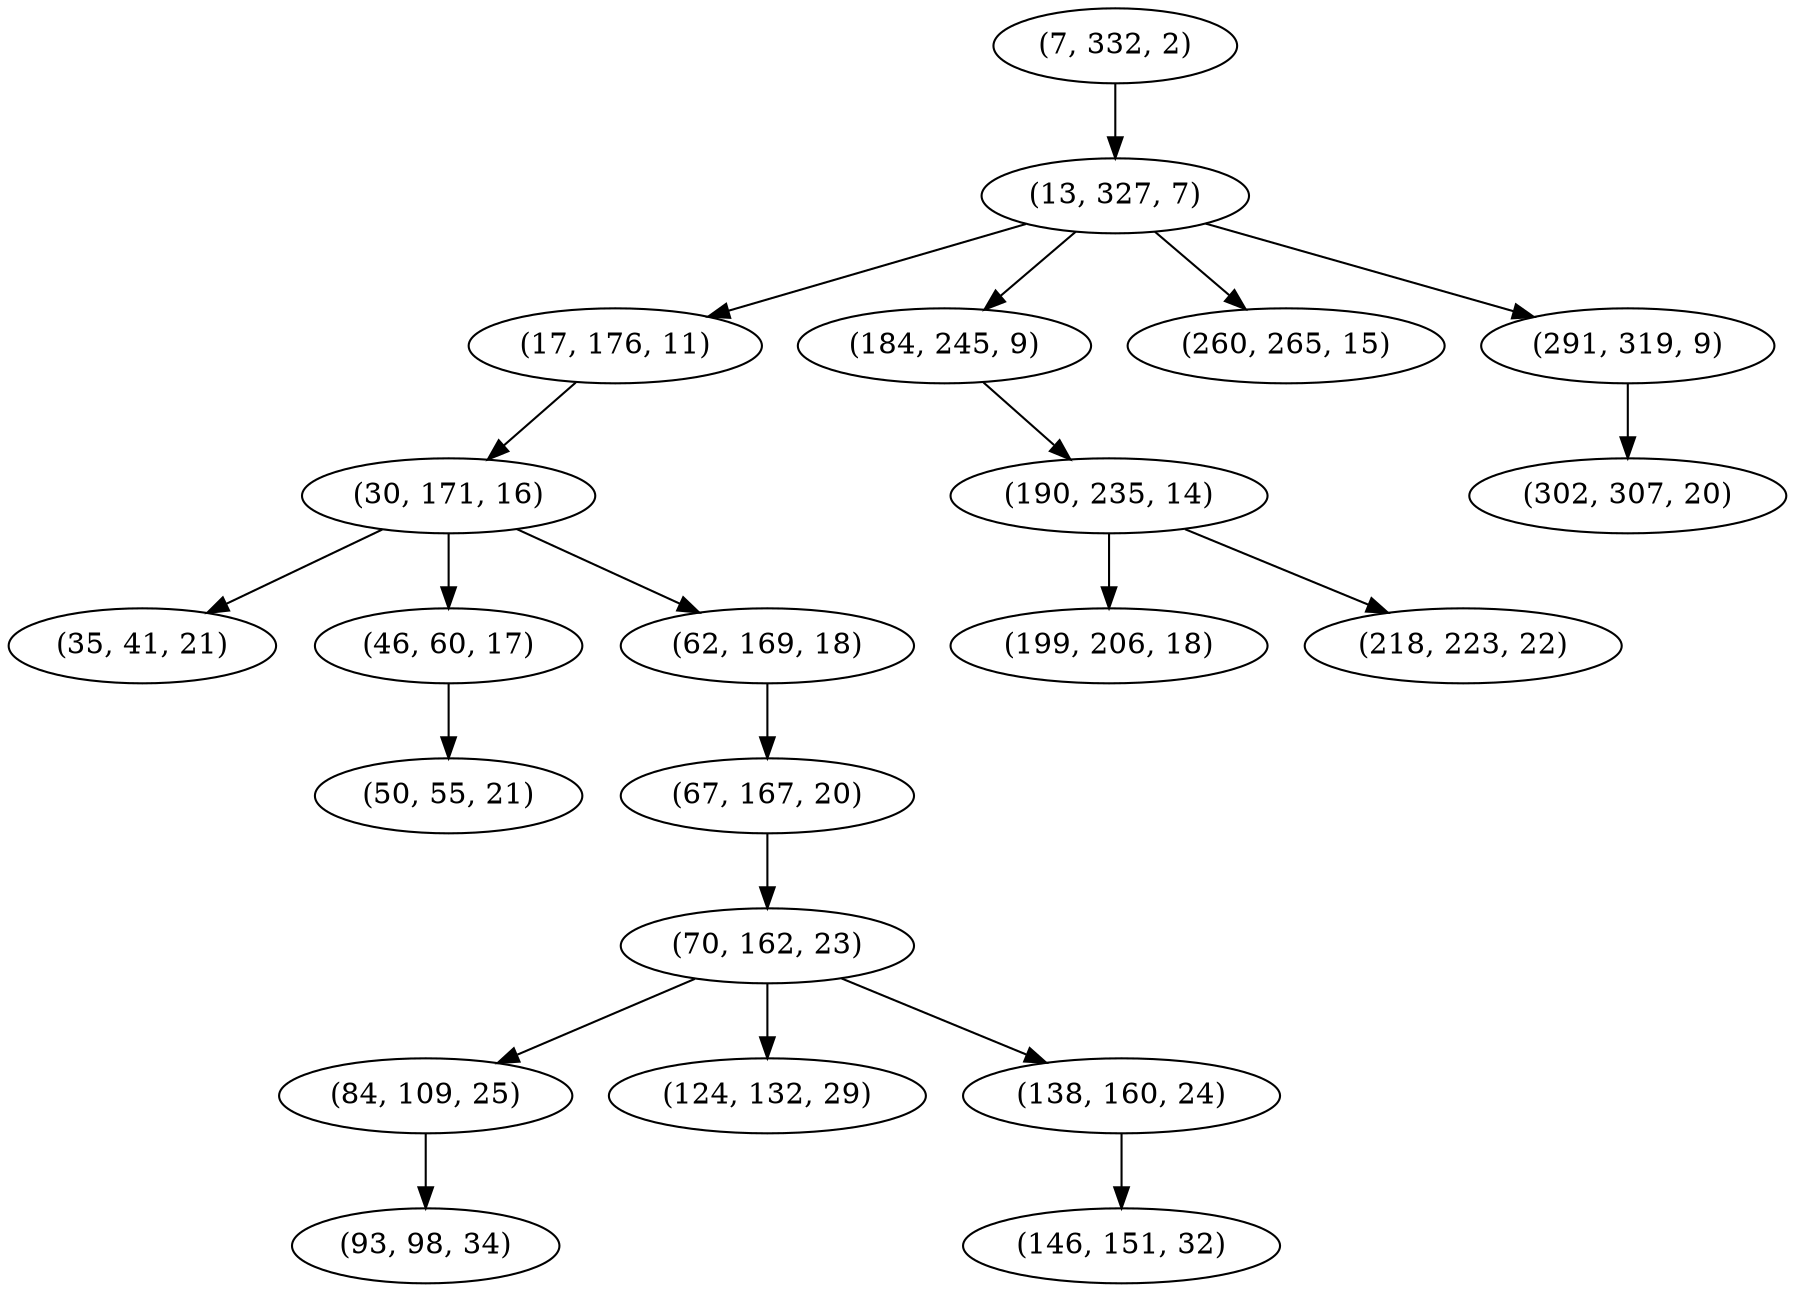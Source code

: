digraph tree {
    "(7, 332, 2)";
    "(13, 327, 7)";
    "(17, 176, 11)";
    "(30, 171, 16)";
    "(35, 41, 21)";
    "(46, 60, 17)";
    "(50, 55, 21)";
    "(62, 169, 18)";
    "(67, 167, 20)";
    "(70, 162, 23)";
    "(84, 109, 25)";
    "(93, 98, 34)";
    "(124, 132, 29)";
    "(138, 160, 24)";
    "(146, 151, 32)";
    "(184, 245, 9)";
    "(190, 235, 14)";
    "(199, 206, 18)";
    "(218, 223, 22)";
    "(260, 265, 15)";
    "(291, 319, 9)";
    "(302, 307, 20)";
    "(7, 332, 2)" -> "(13, 327, 7)";
    "(13, 327, 7)" -> "(17, 176, 11)";
    "(13, 327, 7)" -> "(184, 245, 9)";
    "(13, 327, 7)" -> "(260, 265, 15)";
    "(13, 327, 7)" -> "(291, 319, 9)";
    "(17, 176, 11)" -> "(30, 171, 16)";
    "(30, 171, 16)" -> "(35, 41, 21)";
    "(30, 171, 16)" -> "(46, 60, 17)";
    "(30, 171, 16)" -> "(62, 169, 18)";
    "(46, 60, 17)" -> "(50, 55, 21)";
    "(62, 169, 18)" -> "(67, 167, 20)";
    "(67, 167, 20)" -> "(70, 162, 23)";
    "(70, 162, 23)" -> "(84, 109, 25)";
    "(70, 162, 23)" -> "(124, 132, 29)";
    "(70, 162, 23)" -> "(138, 160, 24)";
    "(84, 109, 25)" -> "(93, 98, 34)";
    "(138, 160, 24)" -> "(146, 151, 32)";
    "(184, 245, 9)" -> "(190, 235, 14)";
    "(190, 235, 14)" -> "(199, 206, 18)";
    "(190, 235, 14)" -> "(218, 223, 22)";
    "(291, 319, 9)" -> "(302, 307, 20)";
}
